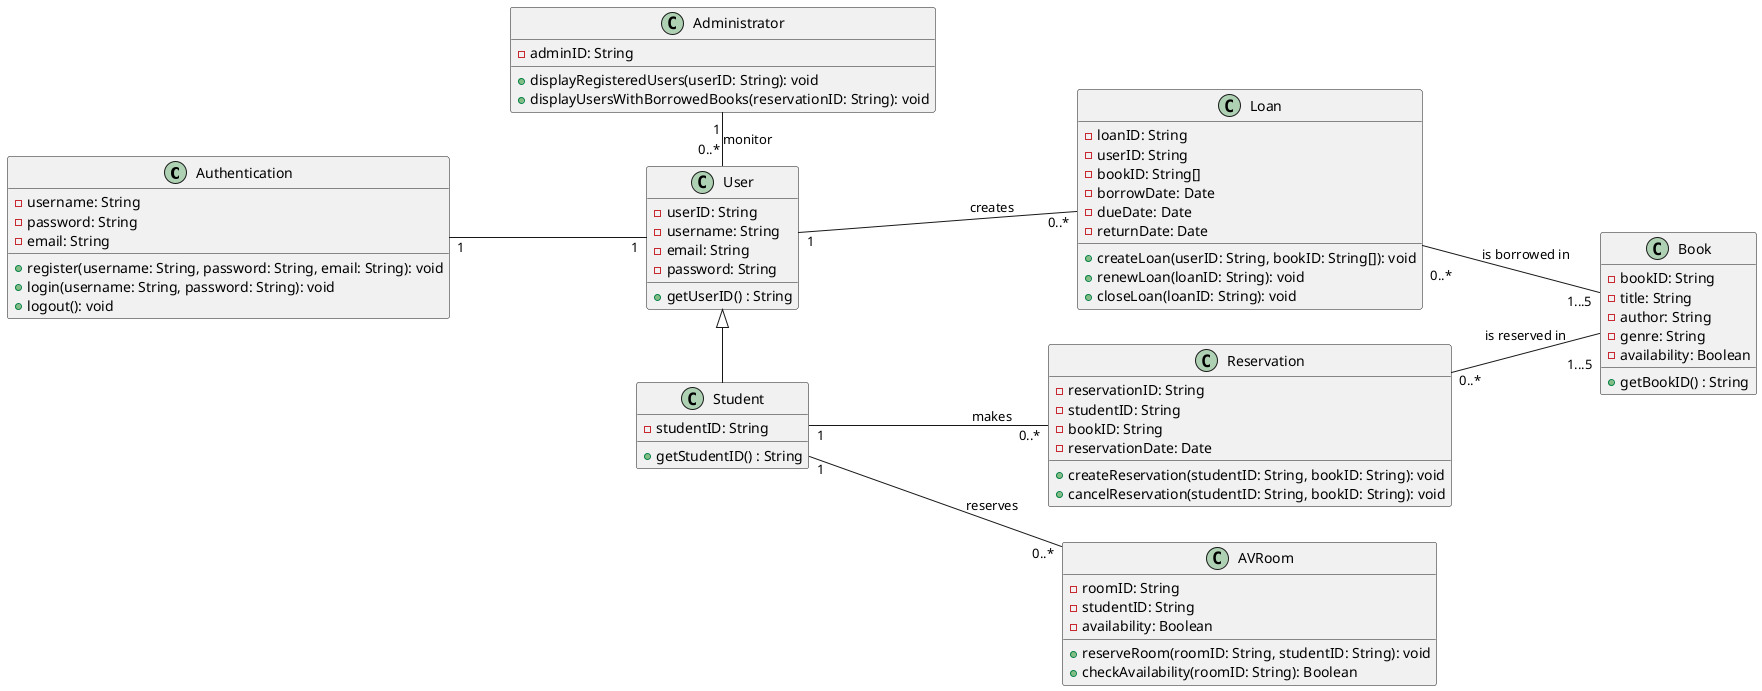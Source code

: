 @startuml
left to right direction

class Authentication{
    -username: String
    -password: String
    -email: String
    +register(username: String, password: String, email: String): void
    +login(username: String, password: String): void
    +logout(): void
}

class User {
    -userID: String
    -username: String
    -email: String
    -password: String
    +getUserID() : String
}

class Student {
    -studentID: String
    +getStudentID() : String
}
class Book {
    -bookID: String
    -title: String
    -author: String
    -genre: String
    -availability: Boolean
    +getBookID() : String
}

class Loan {
    -loanID: String
    -userID: String
    -bookID: String[]
    -borrowDate: Date
    -dueDate: Date
    -returnDate: Date
    +createLoan(userID: String, bookID: String[]): void
    +renewLoan(loanID: String): void
    +closeLoan(loanID: String): void
}

class Administrator {
    -adminID: String
    +displayRegisteredUsers(userID: String): void
    +displayUsersWithBorrowedBooks(reservationID: String): void
}

class Reservation {
    -reservationID: String
    -studentID: String
    -bookID: String
    -reservationDate: Date
    +createReservation(studentID: String, bookID: String): void
    +cancelReservation(studentID: String, bookID: String): void
}

class AVRoom {
    -roomID: String
    -studentID: String
    -availability: Boolean
    +reserveRoom(roomID: String, studentID: String): void
    +checkAvailability(roomID: String): Boolean
}

Authentication "1" -- "1" User
User <|-right- Student
User "1" -- "0..*" Loan : creates
Student "1" -- "0..*" Reservation : makes
Student "1" -- "0..*" AVRoom : reserves
Book "1...5" -up- "\n0..*" Loan : is borrowed in
Book "\n1...5" -up- "0..*" Reservation : is reserved in
Administrator "           1"-right- "              0..*" User : "                      monitor"

@enduml
